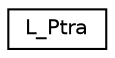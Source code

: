 digraph "Graphical Class Hierarchy"
{
 // LATEX_PDF_SIZE
  edge [fontname="Helvetica",fontsize="10",labelfontname="Helvetica",labelfontsize="10"];
  node [fontname="Helvetica",fontsize="10",shape=record];
  rankdir="LR";
  Node0 [label="L_Ptra",height=0.2,width=0.4,color="black", fillcolor="white", style="filled",URL="$struct_l___ptra.html",tooltip=" "];
}
